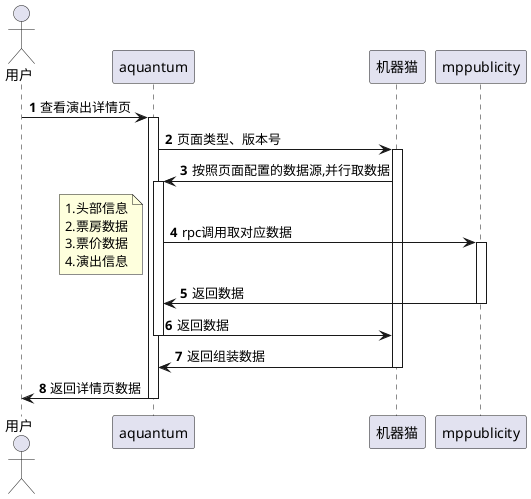 @startuml
'https://plantuml.com/sequence-diagram

autonumber

actor 用户
用户 -> aquantum: 查看演出详情页
activate aquantum
aquantum -> 机器猫: 页面类型、版本号
activate 机器猫
机器猫 -> aquantum: 按照页面配置的数据源,并行取数据
activate aquantum
aquantum -> mppublicity: rpc调用取对应数据
note left
1.头部信息
2.票房数据
3.票价数据
4.演出信息
end note
activate mppublicity
mppublicity -> aquantum:返回数据
deactivate mppublicity
aquantum -> 机器猫: 返回数据
deactivate aquantum
机器猫 -> aquantum: 返回组装数据
deactivate 机器猫
aquantum -> 用户: 返回详情页数据
deactivate aquantum
@enduml